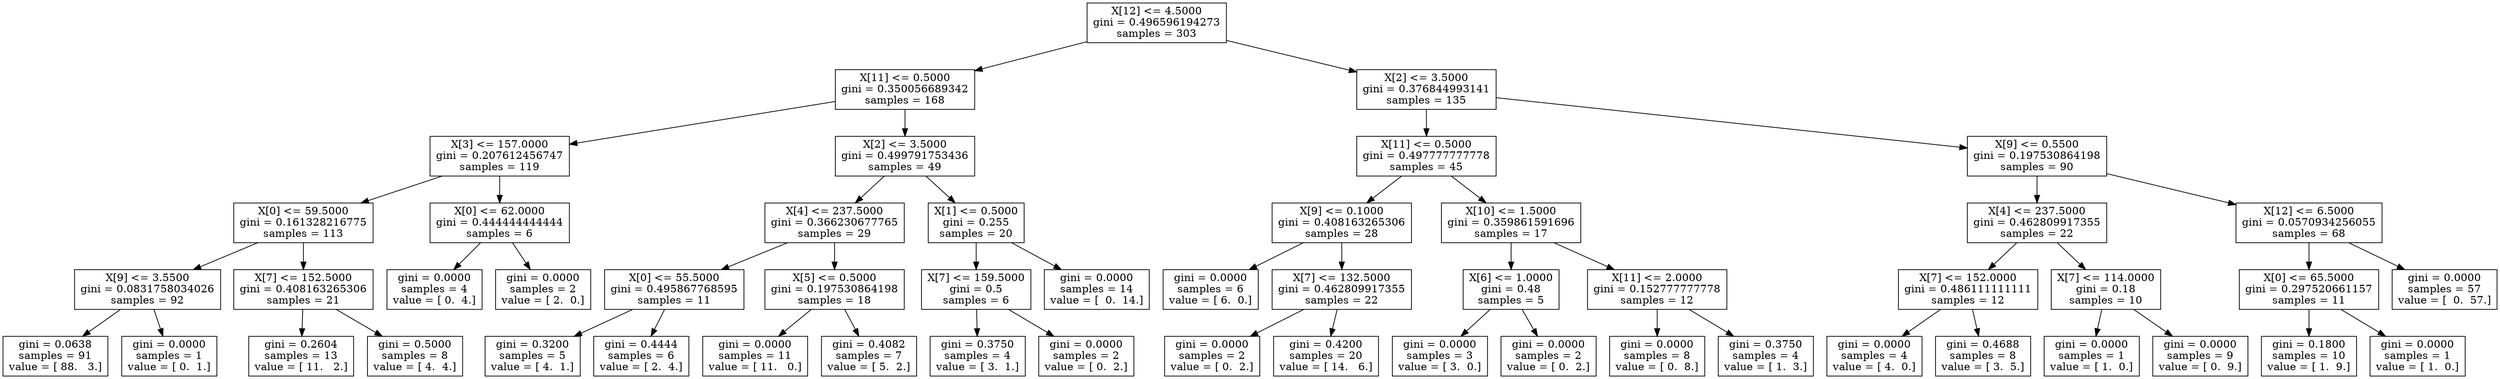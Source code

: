 digraph Tree {
0 [label="X[12] <= 4.5000\ngini = 0.496596194273\nsamples = 303", shape="box"] ;
1 [label="X[11] <= 0.5000\ngini = 0.350056689342\nsamples = 168", shape="box"] ;
0 -> 1 ;
2 [label="X[3] <= 157.0000\ngini = 0.207612456747\nsamples = 119", shape="box"] ;
1 -> 2 ;
3 [label="X[0] <= 59.5000\ngini = 0.161328216775\nsamples = 113", shape="box"] ;
2 -> 3 ;
4 [label="X[9] <= 3.5500\ngini = 0.0831758034026\nsamples = 92", shape="box"] ;
3 -> 4 ;
5 [label="gini = 0.0638\nsamples = 91\nvalue = [ 88.   3.]", shape="box"] ;
4 -> 5 ;
6 [label="gini = 0.0000\nsamples = 1\nvalue = [ 0.  1.]", shape="box"] ;
4 -> 6 ;
7 [label="X[7] <= 152.5000\ngini = 0.408163265306\nsamples = 21", shape="box"] ;
3 -> 7 ;
8 [label="gini = 0.2604\nsamples = 13\nvalue = [ 11.   2.]", shape="box"] ;
7 -> 8 ;
9 [label="gini = 0.5000\nsamples = 8\nvalue = [ 4.  4.]", shape="box"] ;
7 -> 9 ;
10 [label="X[0] <= 62.0000\ngini = 0.444444444444\nsamples = 6", shape="box"] ;
2 -> 10 ;
11 [label="gini = 0.0000\nsamples = 4\nvalue = [ 0.  4.]", shape="box"] ;
10 -> 11 ;
12 [label="gini = 0.0000\nsamples = 2\nvalue = [ 2.  0.]", shape="box"] ;
10 -> 12 ;
13 [label="X[2] <= 3.5000\ngini = 0.499791753436\nsamples = 49", shape="box"] ;
1 -> 13 ;
14 [label="X[4] <= 237.5000\ngini = 0.366230677765\nsamples = 29", shape="box"] ;
13 -> 14 ;
15 [label="X[0] <= 55.5000\ngini = 0.495867768595\nsamples = 11", shape="box"] ;
14 -> 15 ;
16 [label="gini = 0.3200\nsamples = 5\nvalue = [ 4.  1.]", shape="box"] ;
15 -> 16 ;
17 [label="gini = 0.4444\nsamples = 6\nvalue = [ 2.  4.]", shape="box"] ;
15 -> 17 ;
18 [label="X[5] <= 0.5000\ngini = 0.197530864198\nsamples = 18", shape="box"] ;
14 -> 18 ;
19 [label="gini = 0.0000\nsamples = 11\nvalue = [ 11.   0.]", shape="box"] ;
18 -> 19 ;
20 [label="gini = 0.4082\nsamples = 7\nvalue = [ 5.  2.]", shape="box"] ;
18 -> 20 ;
21 [label="X[1] <= 0.5000\ngini = 0.255\nsamples = 20", shape="box"] ;
13 -> 21 ;
22 [label="X[7] <= 159.5000\ngini = 0.5\nsamples = 6", shape="box"] ;
21 -> 22 ;
23 [label="gini = 0.3750\nsamples = 4\nvalue = [ 3.  1.]", shape="box"] ;
22 -> 23 ;
24 [label="gini = 0.0000\nsamples = 2\nvalue = [ 0.  2.]", shape="box"] ;
22 -> 24 ;
25 [label="gini = 0.0000\nsamples = 14\nvalue = [  0.  14.]", shape="box"] ;
21 -> 25 ;
26 [label="X[2] <= 3.5000\ngini = 0.376844993141\nsamples = 135", shape="box"] ;
0 -> 26 ;
27 [label="X[11] <= 0.5000\ngini = 0.497777777778\nsamples = 45", shape="box"] ;
26 -> 27 ;
28 [label="X[9] <= 0.1000\ngini = 0.408163265306\nsamples = 28", shape="box"] ;
27 -> 28 ;
29 [label="gini = 0.0000\nsamples = 6\nvalue = [ 6.  0.]", shape="box"] ;
28 -> 29 ;
30 [label="X[7] <= 132.5000\ngini = 0.462809917355\nsamples = 22", shape="box"] ;
28 -> 30 ;
31 [label="gini = 0.0000\nsamples = 2\nvalue = [ 0.  2.]", shape="box"] ;
30 -> 31 ;
32 [label="gini = 0.4200\nsamples = 20\nvalue = [ 14.   6.]", shape="box"] ;
30 -> 32 ;
33 [label="X[10] <= 1.5000\ngini = 0.359861591696\nsamples = 17", shape="box"] ;
27 -> 33 ;
34 [label="X[6] <= 1.0000\ngini = 0.48\nsamples = 5", shape="box"] ;
33 -> 34 ;
35 [label="gini = 0.0000\nsamples = 3\nvalue = [ 3.  0.]", shape="box"] ;
34 -> 35 ;
36 [label="gini = 0.0000\nsamples = 2\nvalue = [ 0.  2.]", shape="box"] ;
34 -> 36 ;
37 [label="X[11] <= 2.0000\ngini = 0.152777777778\nsamples = 12", shape="box"] ;
33 -> 37 ;
38 [label="gini = 0.0000\nsamples = 8\nvalue = [ 0.  8.]", shape="box"] ;
37 -> 38 ;
39 [label="gini = 0.3750\nsamples = 4\nvalue = [ 1.  3.]", shape="box"] ;
37 -> 39 ;
40 [label="X[9] <= 0.5500\ngini = 0.197530864198\nsamples = 90", shape="box"] ;
26 -> 40 ;
41 [label="X[4] <= 237.5000\ngini = 0.462809917355\nsamples = 22", shape="box"] ;
40 -> 41 ;
42 [label="X[7] <= 152.0000\ngini = 0.486111111111\nsamples = 12", shape="box"] ;
41 -> 42 ;
43 [label="gini = 0.0000\nsamples = 4\nvalue = [ 4.  0.]", shape="box"] ;
42 -> 43 ;
44 [label="gini = 0.4688\nsamples = 8\nvalue = [ 3.  5.]", shape="box"] ;
42 -> 44 ;
45 [label="X[7] <= 114.0000\ngini = 0.18\nsamples = 10", shape="box"] ;
41 -> 45 ;
46 [label="gini = 0.0000\nsamples = 1\nvalue = [ 1.  0.]", shape="box"] ;
45 -> 46 ;
47 [label="gini = 0.0000\nsamples = 9\nvalue = [ 0.  9.]", shape="box"] ;
45 -> 47 ;
48 [label="X[12] <= 6.5000\ngini = 0.0570934256055\nsamples = 68", shape="box"] ;
40 -> 48 ;
49 [label="X[0] <= 65.5000\ngini = 0.297520661157\nsamples = 11", shape="box"] ;
48 -> 49 ;
50 [label="gini = 0.1800\nsamples = 10\nvalue = [ 1.  9.]", shape="box"] ;
49 -> 50 ;
51 [label="gini = 0.0000\nsamples = 1\nvalue = [ 1.  0.]", shape="box"] ;
49 -> 51 ;
52 [label="gini = 0.0000\nsamples = 57\nvalue = [  0.  57.]", shape="box"] ;
48 -> 52 ;
}
